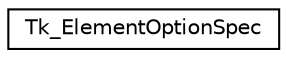 digraph "Graphical Class Hierarchy"
{
  edge [fontname="Helvetica",fontsize="10",labelfontname="Helvetica",labelfontsize="10"];
  node [fontname="Helvetica",fontsize="10",shape=record];
  rankdir="LR";
  Node1 [label="Tk_ElementOptionSpec",height=0.2,width=0.4,color="black", fillcolor="white", style="filled",URL="$struct_tk___element_option_spec.html"];
}
